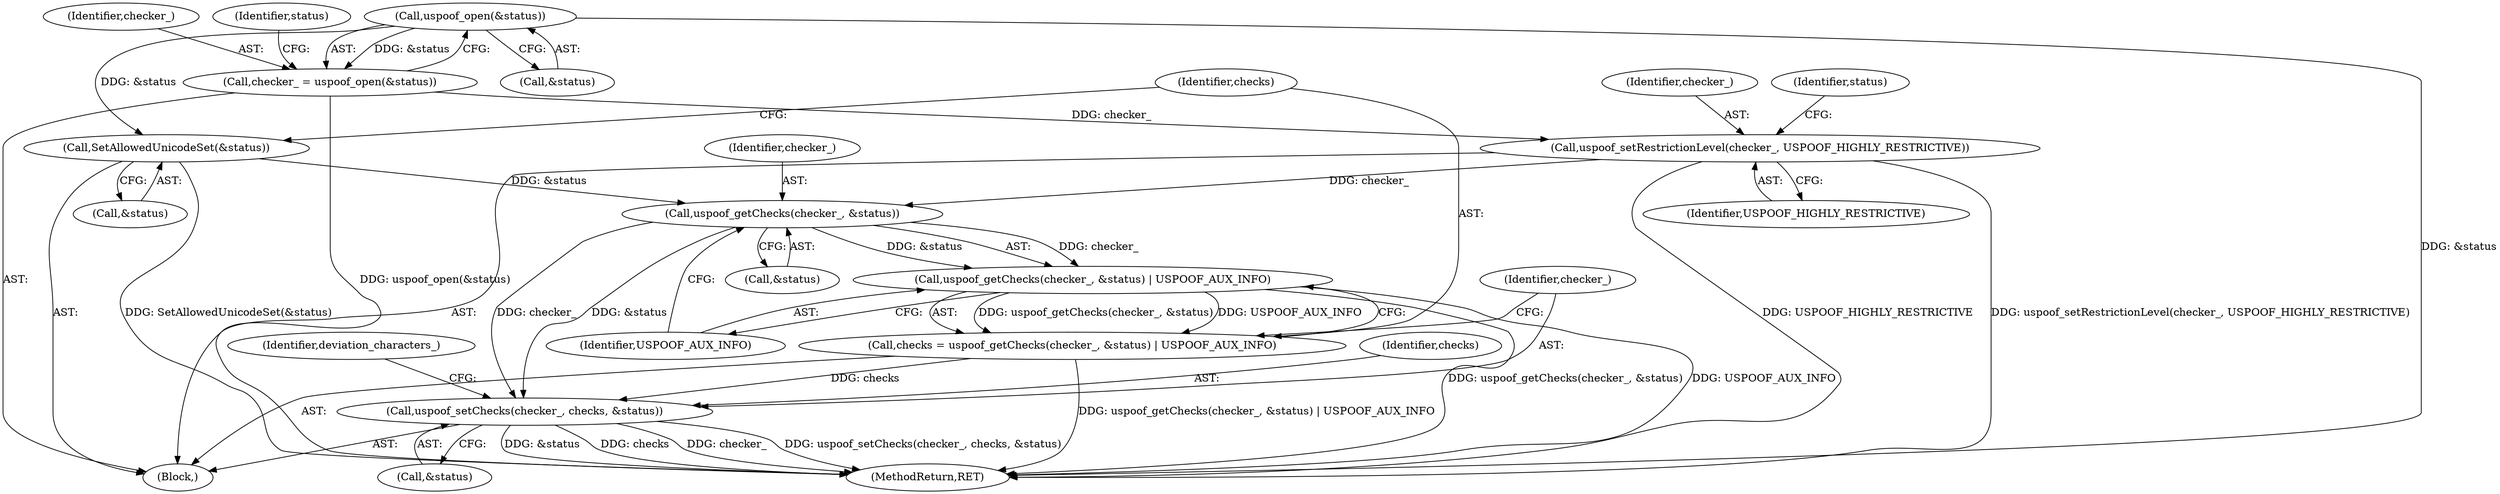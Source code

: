 digraph "0_Chrome_fd34ee82420c5e5cb04459d6e381944979d8e571@API" {
"1000114" [label="(Call,uspoof_open(&status))"];
"1000112" [label="(Call,checker_ = uspoof_open(&status))"];
"1000125" [label="(Call,uspoof_setRestrictionLevel(checker_, USPOOF_HIGHLY_RESTRICTIVE))"];
"1000135" [label="(Call,uspoof_getChecks(checker_, &status))"];
"1000134" [label="(Call,uspoof_getChecks(checker_, &status) | USPOOF_AUX_INFO)"];
"1000132" [label="(Call,checks = uspoof_getChecks(checker_, &status) | USPOOF_AUX_INFO)"];
"1000140" [label="(Call,uspoof_setChecks(checker_, checks, &status))"];
"1000128" [label="(Call,SetAllowedUnicodeSet(&status))"];
"1000139" [label="(Identifier,USPOOF_AUX_INFO)"];
"1000126" [label="(Identifier,checker_)"];
"1000128" [label="(Call,SetAllowedUnicodeSet(&status))"];
"1000137" [label="(Call,&status)"];
"1000130" [label="(Identifier,status)"];
"1000143" [label="(Call,&status)"];
"1000215" [label="(MethodReturn,RET)"];
"1000141" [label="(Identifier,checker_)"];
"1000140" [label="(Call,uspoof_setChecks(checker_, checks, &status))"];
"1000113" [label="(Identifier,checker_)"];
"1000142" [label="(Identifier,checks)"];
"1000119" [label="(Identifier,status)"];
"1000136" [label="(Identifier,checker_)"];
"1000135" [label="(Call,uspoof_getChecks(checker_, &status))"];
"1000146" [label="(Identifier,deviation_characters_)"];
"1000129" [label="(Call,&status)"];
"1000133" [label="(Identifier,checks)"];
"1000107" [label="(Block,)"];
"1000125" [label="(Call,uspoof_setRestrictionLevel(checker_, USPOOF_HIGHLY_RESTRICTIVE))"];
"1000127" [label="(Identifier,USPOOF_HIGHLY_RESTRICTIVE)"];
"1000112" [label="(Call,checker_ = uspoof_open(&status))"];
"1000115" [label="(Call,&status)"];
"1000134" [label="(Call,uspoof_getChecks(checker_, &status) | USPOOF_AUX_INFO)"];
"1000114" [label="(Call,uspoof_open(&status))"];
"1000132" [label="(Call,checks = uspoof_getChecks(checker_, &status) | USPOOF_AUX_INFO)"];
"1000114" -> "1000112"  [label="AST: "];
"1000114" -> "1000115"  [label="CFG: "];
"1000115" -> "1000114"  [label="AST: "];
"1000112" -> "1000114"  [label="CFG: "];
"1000114" -> "1000215"  [label="DDG: &status"];
"1000114" -> "1000112"  [label="DDG: &status"];
"1000114" -> "1000128"  [label="DDG: &status"];
"1000112" -> "1000107"  [label="AST: "];
"1000113" -> "1000112"  [label="AST: "];
"1000119" -> "1000112"  [label="CFG: "];
"1000112" -> "1000215"  [label="DDG: uspoof_open(&status)"];
"1000112" -> "1000125"  [label="DDG: checker_"];
"1000125" -> "1000107"  [label="AST: "];
"1000125" -> "1000127"  [label="CFG: "];
"1000126" -> "1000125"  [label="AST: "];
"1000127" -> "1000125"  [label="AST: "];
"1000130" -> "1000125"  [label="CFG: "];
"1000125" -> "1000215"  [label="DDG: uspoof_setRestrictionLevel(checker_, USPOOF_HIGHLY_RESTRICTIVE)"];
"1000125" -> "1000215"  [label="DDG: USPOOF_HIGHLY_RESTRICTIVE"];
"1000125" -> "1000135"  [label="DDG: checker_"];
"1000135" -> "1000134"  [label="AST: "];
"1000135" -> "1000137"  [label="CFG: "];
"1000136" -> "1000135"  [label="AST: "];
"1000137" -> "1000135"  [label="AST: "];
"1000139" -> "1000135"  [label="CFG: "];
"1000135" -> "1000134"  [label="DDG: checker_"];
"1000135" -> "1000134"  [label="DDG: &status"];
"1000128" -> "1000135"  [label="DDG: &status"];
"1000135" -> "1000140"  [label="DDG: checker_"];
"1000135" -> "1000140"  [label="DDG: &status"];
"1000134" -> "1000132"  [label="AST: "];
"1000134" -> "1000139"  [label="CFG: "];
"1000139" -> "1000134"  [label="AST: "];
"1000132" -> "1000134"  [label="CFG: "];
"1000134" -> "1000215"  [label="DDG: USPOOF_AUX_INFO"];
"1000134" -> "1000215"  [label="DDG: uspoof_getChecks(checker_, &status)"];
"1000134" -> "1000132"  [label="DDG: uspoof_getChecks(checker_, &status)"];
"1000134" -> "1000132"  [label="DDG: USPOOF_AUX_INFO"];
"1000132" -> "1000107"  [label="AST: "];
"1000133" -> "1000132"  [label="AST: "];
"1000141" -> "1000132"  [label="CFG: "];
"1000132" -> "1000215"  [label="DDG: uspoof_getChecks(checker_, &status) | USPOOF_AUX_INFO"];
"1000132" -> "1000140"  [label="DDG: checks"];
"1000140" -> "1000107"  [label="AST: "];
"1000140" -> "1000143"  [label="CFG: "];
"1000141" -> "1000140"  [label="AST: "];
"1000142" -> "1000140"  [label="AST: "];
"1000143" -> "1000140"  [label="AST: "];
"1000146" -> "1000140"  [label="CFG: "];
"1000140" -> "1000215"  [label="DDG: checks"];
"1000140" -> "1000215"  [label="DDG: checker_"];
"1000140" -> "1000215"  [label="DDG: uspoof_setChecks(checker_, checks, &status)"];
"1000140" -> "1000215"  [label="DDG: &status"];
"1000128" -> "1000107"  [label="AST: "];
"1000128" -> "1000129"  [label="CFG: "];
"1000129" -> "1000128"  [label="AST: "];
"1000133" -> "1000128"  [label="CFG: "];
"1000128" -> "1000215"  [label="DDG: SetAllowedUnicodeSet(&status)"];
}
